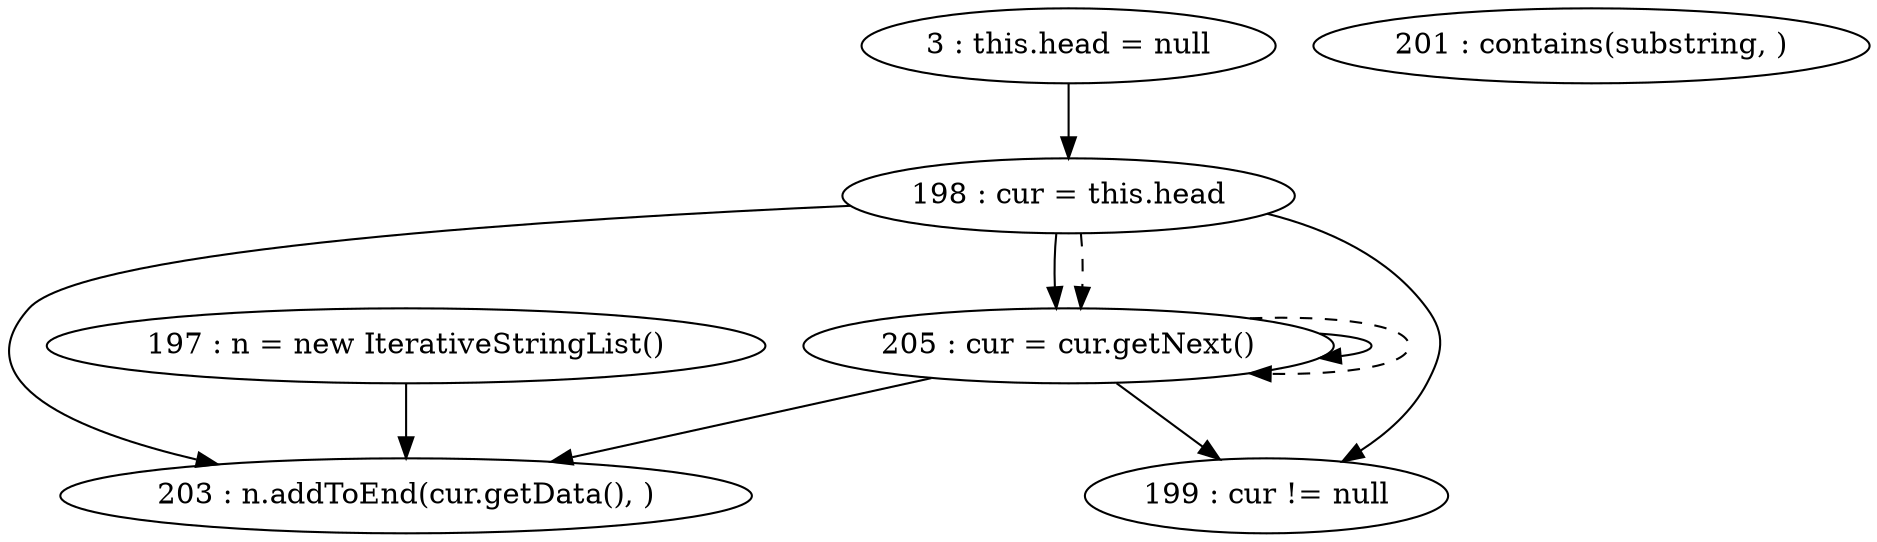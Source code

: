 digraph G {
"3 : this.head = null"
"3 : this.head = null" -> "198 : cur = this.head"
"197 : n = new IterativeStringList()"
"197 : n = new IterativeStringList()" -> "203 : n.addToEnd(cur.getData(), )"
"198 : cur = this.head"
"198 : cur = this.head" -> "205 : cur = cur.getNext()"
"198 : cur = this.head" -> "199 : cur != null"
"198 : cur = this.head" -> "203 : n.addToEnd(cur.getData(), )"
"198 : cur = this.head" -> "205 : cur = cur.getNext()" [style=dashed]
"199 : cur != null"
"201 : contains(substring, )"
"203 : n.addToEnd(cur.getData(), )"
"205 : cur = cur.getNext()"
"205 : cur = cur.getNext()" -> "205 : cur = cur.getNext()"
"205 : cur = cur.getNext()" -> "199 : cur != null"
"205 : cur = cur.getNext()" -> "203 : n.addToEnd(cur.getData(), )"
"205 : cur = cur.getNext()" -> "205 : cur = cur.getNext()" [style=dashed]
"199 : cur != null"
}